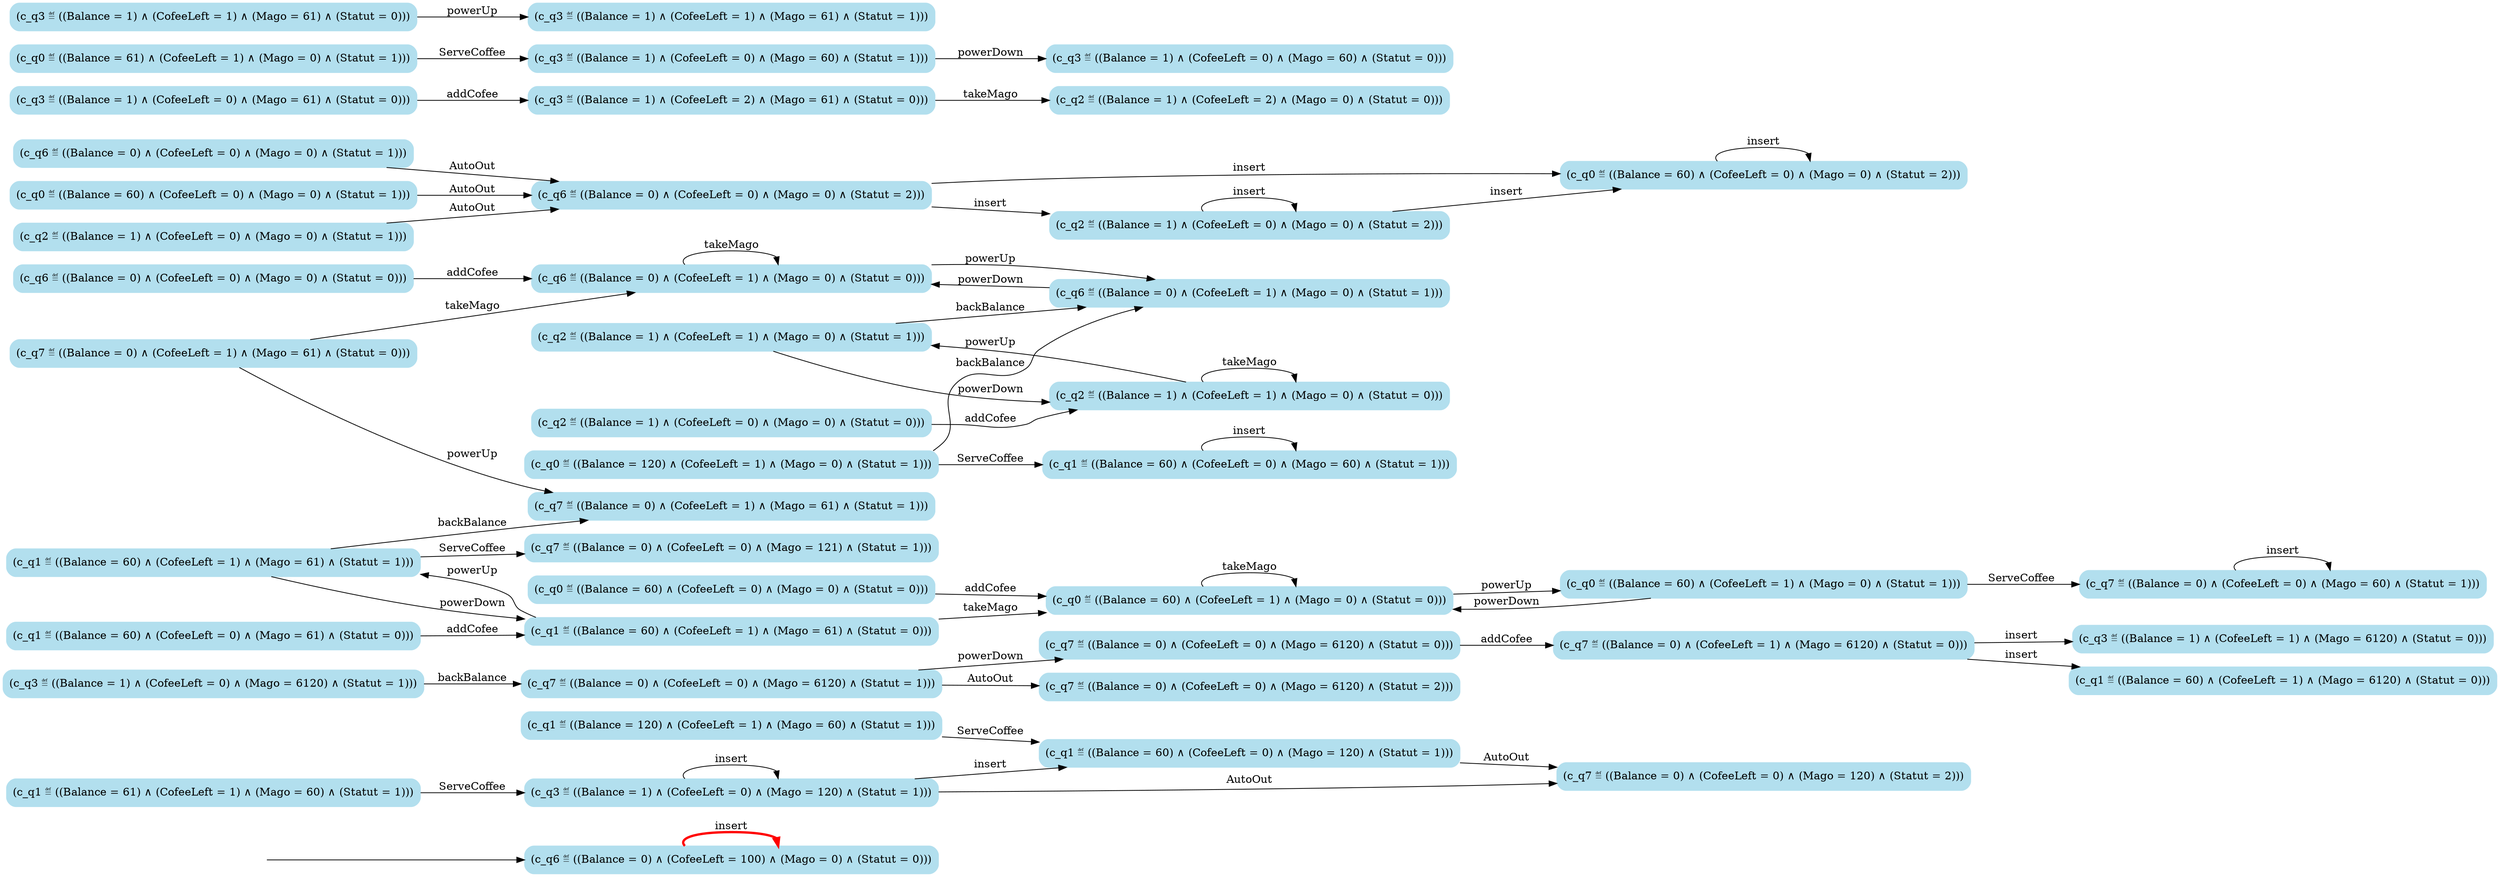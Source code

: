 digraph G {

	rankdir = LR;

	start_c_q6_1[style=invisible];

	node[shape=box, style="rounded, filled", color=lightblue2];

	c_q1_44[label="(c_q1 ≝ ((Balance = 120) ∧ (CofeeLeft = 1) ∧ (Mago = 60) ∧ (Statut = 1)))"];
	c_q7_100[label="(c_q7 ≝ ((Balance = 0) ∧ (CofeeLeft = 1) ∧ (Mago = 6120) ∧ (Statut = 0)))"];
	c_q6_10[label="(c_q6 ≝ ((Balance = 0) ∧ (CofeeLeft = 0) ∧ (Mago = 0) ∧ (Statut = 0)))"];
	c_q0_47[label="(c_q0 ≝ ((Balance = 60) ∧ (CofeeLeft = 1) ∧ (Mago = 0) ∧ (Statut = 0)))"];
	c_q6_69[label="(c_q6 ≝ ((Balance = 0) ∧ (CofeeLeft = 0) ∧ (Mago = 0) ∧ (Statut = 2)))"];
	c_q2_70[label="(c_q2 ≝ ((Balance = 1) ∧ (CofeeLeft = 1) ∧ (Mago = 0) ∧ (Statut = 1)))"];
	c_q3_86[label="(c_q3 ≝ ((Balance = 1) ∧ (CofeeLeft = 0) ∧ (Mago = 6120) ∧ (Statut = 1)))"];
	c_q7_102[label="(c_q7 ≝ ((Balance = 0) ∧ (CofeeLeft = 1) ∧ (Mago = 61) ∧ (Statut = 0)))"];
	c_q2_64[label="(c_q2 ≝ ((Balance = 1) ∧ (CofeeLeft = 0) ∧ (Mago = 0) ∧ (Statut = 0)))"];
	c_q3_101[label="(c_q3 ≝ ((Balance = 1) ∧ (CofeeLeft = 1) ∧ (Mago = 6120) ∧ (Statut = 0)))"];
	c_q3_78[label="(c_q3 ≝ ((Balance = 1) ∧ (CofeeLeft = 0) ∧ (Mago = 61) ∧ (Statut = 0)))"];
	c_q6_1[label="(c_q6 ≝ ((Balance = 0) ∧ (CofeeLeft = 100) ∧ (Mago = 0) ∧ (Statut = 0)))"];
	c_q1_54[label="(c_q1 ≝ ((Balance = 60) ∧ (CofeeLeft = 1) ∧ (Mago = 61) ∧ (Statut = 1)))"];
	c_q6_103[label="(c_q6 ≝ ((Balance = 0) ∧ (CofeeLeft = 1) ∧ (Mago = 0) ∧ (Statut = 0)))"];
	c_q0_24[label="(c_q0 ≝ ((Balance = 60) ∧ (CofeeLeft = 0) ∧ (Mago = 0) ∧ (Statut = 0)))"];
	c_q0_67[label="(c_q0 ≝ ((Balance = 60) ∧ (CofeeLeft = 0) ∧ (Mago = 0) ∧ (Statut = 2)))"];
	c_q2_66[label="(c_q2 ≝ ((Balance = 1) ∧ (CofeeLeft = 0) ∧ (Mago = 0) ∧ (Statut = 2)))"];
	c_q3_76[label="(c_q3 ≝ ((Balance = 1) ∧ (CofeeLeft = 0) ∧ (Mago = 60) ∧ (Statut = 1)))"];
	c_q3_75[label="(c_q3 ≝ ((Balance = 1) ∧ (CofeeLeft = 1) ∧ (Mago = 61) ∧ (Statut = 1)))"];
	c_q7_96[label="(c_q7 ≝ ((Balance = 0) ∧ (CofeeLeft = 0) ∧ (Mago = 6120) ∧ (Statut = 0)))"];
	c_q7_95[label="(c_q7 ≝ ((Balance = 0) ∧ (CofeeLeft = 0) ∧ (Mago = 6120) ∧ (Statut = 2)))"];
	c_q1_42[label="(c_q1 ≝ ((Balance = 60) ∧ (CofeeLeft = 0) ∧ (Mago = 61) ∧ (Statut = 0)))"];
	c_q7_89[label="(c_q7 ≝ ((Balance = 0) ∧ (CofeeLeft = 0) ∧ (Mago = 60) ∧ (Statut = 1)))"];
	c_q0_28[label="(c_q0 ≝ ((Balance = 61) ∧ (CofeeLeft = 1) ∧ (Mago = 0) ∧ (Statut = 1)))"];
	c_q7_85[label="(c_q7 ≝ ((Balance = 0) ∧ (CofeeLeft = 0) ∧ (Mago = 120) ∧ (Statut = 2)))"];
	c_q6_6[label="(c_q6 ≝ ((Balance = 0) ∧ (CofeeLeft = 0) ∧ (Mago = 0) ∧ (Statut = 1)))"];
	c_q3_82[label="(c_q3 ≝ ((Balance = 1) ∧ (CofeeLeft = 2) ∧ (Mago = 61) ∧ (Statut = 0)))"];
	c_q0_34[label="(c_q0 ≝ ((Balance = 60) ∧ (CofeeLeft = 1) ∧ (Mago = 0) ∧ (Statut = 1)))"];
	c_q2_65[label="(c_q2 ≝ ((Balance = 1) ∧ (CofeeLeft = 1) ∧ (Mago = 0) ∧ (Statut = 0)))"];
	c_q7_91[label="(c_q7 ≝ ((Balance = 0) ∧ (CofeeLeft = 1) ∧ (Mago = 61) ∧ (Statut = 1)))"];
	c_q1_99[label="(c_q1 ≝ ((Balance = 60) ∧ (CofeeLeft = 1) ∧ (Mago = 6120) ∧ (Statut = 0)))"];
	c_q7_53[label="(c_q7 ≝ ((Balance = 0) ∧ (CofeeLeft = 0) ∧ (Mago = 121) ∧ (Statut = 1)))"];
	c_q1_37[label="(c_q1 ≝ ((Balance = 60) ∧ (CofeeLeft = 0) ∧ (Mago = 60) ∧ (Statut = 1)))"];
	c_q0_30[label="(c_q0 ≝ ((Balance = 60) ∧ (CofeeLeft = 0) ∧ (Mago = 0) ∧ (Statut = 1)))"];
	c_q1_46[label="(c_q1 ≝ ((Balance = 60) ∧ (CofeeLeft = 1) ∧ (Mago = 61) ∧ (Statut = 0)))"];
	c_q1_48[label="(c_q1 ≝ ((Balance = 61) ∧ (CofeeLeft = 1) ∧ (Mago = 60) ∧ (Statut = 1)))"];
	c_q6_71[label="(c_q6 ≝ ((Balance = 0) ∧ (CofeeLeft = 1) ∧ (Mago = 0) ∧ (Statut = 1)))"];
	c_q3_74[label="(c_q3 ≝ ((Balance = 1) ∧ (CofeeLeft = 1) ∧ (Mago = 61) ∧ (Statut = 0)))"];
	c_q2_83[label="(c_q2 ≝ ((Balance = 1) ∧ (CofeeLeft = 2) ∧ (Mago = 0) ∧ (Statut = 0)))"];
	c_q7_94[label="(c_q7 ≝ ((Balance = 0) ∧ (CofeeLeft = 0) ∧ (Mago = 6120) ∧ (Statut = 1)))"];
	c_q3_84[label="(c_q3 ≝ ((Balance = 1) ∧ (CofeeLeft = 0) ∧ (Mago = 120) ∧ (Statut = 1)))"];
	c_q2_68[label="(c_q2 ≝ ((Balance = 1) ∧ (CofeeLeft = 0) ∧ (Mago = 0) ∧ (Statut = 1)))"];
	c_q3_77[label="(c_q3 ≝ ((Balance = 1) ∧ (CofeeLeft = 0) ∧ (Mago = 60) ∧ (Statut = 0)))"];
	c_q1_81[label="(c_q1 ≝ ((Balance = 60) ∧ (CofeeLeft = 0) ∧ (Mago = 120) ∧ (Statut = 1)))"];
	c_q0_32[label="(c_q0 ≝ ((Balance = 120) ∧ (CofeeLeft = 1) ∧ (Mago = 0) ∧ (Statut = 1)))"];

	start_c_q6_1 -> c_q6_1;
	c_q6_1 -> c_q6_1[label="insert", penwidth=3, color=red];
	c_q6_103 -> c_q6_71[label="powerUp"];
	c_q6_71 -> c_q6_103[label="powerDown"];
	c_q6_6 -> c_q6_69[label="AutoOut"];
	c_q6_103 -> c_q6_103[label="takeMago"];
	c_q6_10 -> c_q6_103[label="addCofee"];
	c_q6_69 -> c_q0_67[label="insert"];
	c_q6_69 -> c_q2_66[label="insert"];
	c_q0_67 -> c_q0_67[label="insert"];
	c_q0_47 -> c_q0_34[label="powerUp"];
	c_q0_34 -> c_q0_47[label="powerDown"];
	c_q0_47 -> c_q0_47[label="takeMago"];
	c_q0_24 -> c_q0_47[label="addCofee"];
	c_q0_32 -> c_q1_37[label="ServeCoffee"];
	c_q0_28 -> c_q3_76[label="ServeCoffee"];
	c_q0_30 -> c_q6_69[label="AutoOut"];
	c_q0_32 -> c_q6_71[label="backBalance"];
	c_q0_34 -> c_q7_89[label="ServeCoffee"];
	c_q1_37 -> c_q1_37[label="insert"];
	c_q1_46 -> c_q1_54[label="powerUp"];
	c_q1_54 -> c_q1_46[label="powerDown"];
	c_q1_42 -> c_q1_46[label="addCofee"];
	c_q1_44 -> c_q1_81[label="ServeCoffee"];
	c_q1_46 -> c_q0_47[label="takeMago"];
	c_q1_48 -> c_q3_84[label="ServeCoffee"];
	c_q1_81 -> c_q7_85[label="AutoOut"];
	c_q1_54 -> c_q7_53[label="ServeCoffee"];
	c_q1_54 -> c_q7_91[label="backBalance"];
	c_q2_66 -> c_q2_66[label="insert"];
	c_q2_65 -> c_q2_70[label="powerUp"];
	c_q2_70 -> c_q2_65[label="powerDown"];
	c_q2_65 -> c_q2_65[label="takeMago"];
	c_q2_64 -> c_q2_65[label="addCofee"];
	c_q2_66 -> c_q0_67[label="insert"];
	c_q2_68 -> c_q6_69[label="AutoOut"];
	c_q2_70 -> c_q6_71[label="backBalance"];
	c_q3_84 -> c_q3_84[label="insert"];
	c_q3_74 -> c_q3_75[label="powerUp"];
	c_q3_76 -> c_q3_77[label="powerDown"];
	c_q3_78 -> c_q3_82[label="addCofee"];
	c_q3_84 -> c_q1_81[label="insert"];
	c_q3_82 -> c_q2_83[label="takeMago"];
	c_q3_84 -> c_q7_85[label="AutoOut"];
	c_q3_86 -> c_q7_94[label="backBalance"];
	c_q7_89 -> c_q7_89[label="insert"];
	c_q7_102 -> c_q7_91[label="powerUp"];
	c_q7_94 -> c_q7_96[label="powerDown"];
	c_q7_94 -> c_q7_95[label="AutoOut"];
	c_q7_96 -> c_q7_100[label="addCofee"];
	c_q7_100 -> c_q1_99[label="insert"];
	c_q7_100 -> c_q3_101[label="insert"];
	c_q7_102 -> c_q6_103[label="takeMago"];

}